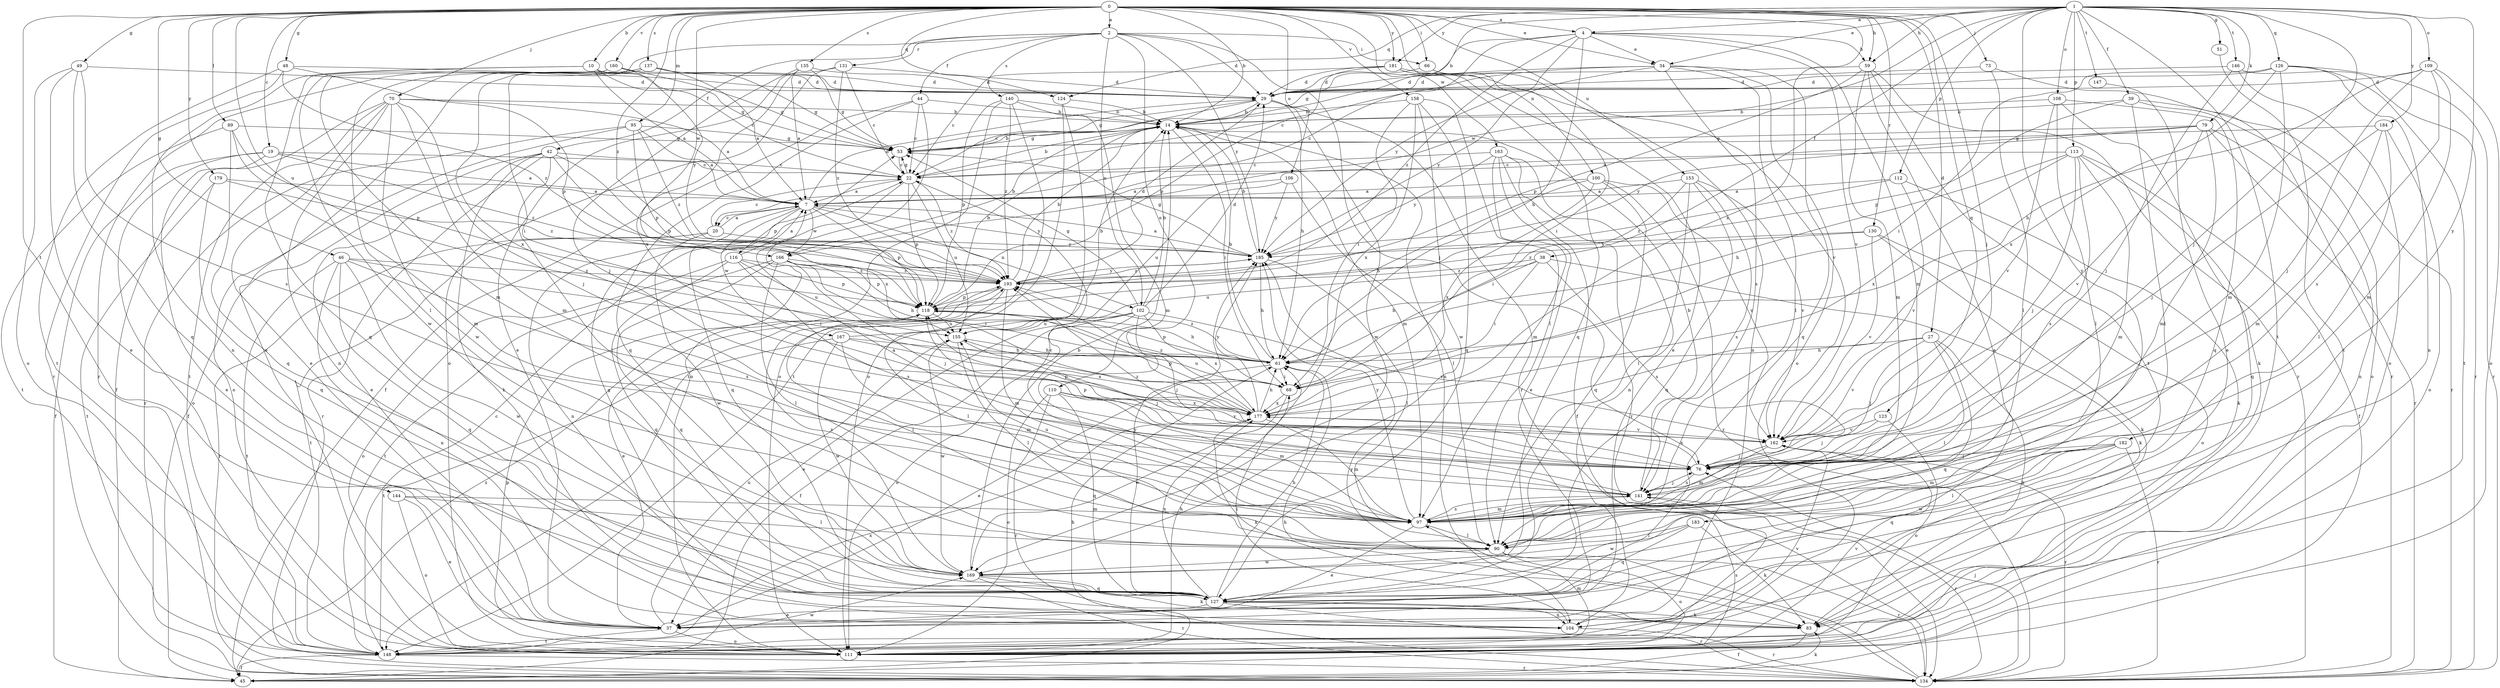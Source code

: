 strict digraph  {
0;
1;
2;
4;
7;
10;
14;
19;
20;
22;
27;
29;
34;
37;
38;
39;
42;
44;
45;
46;
48;
49;
51;
53;
59;
61;
66;
68;
70;
73;
76;
79;
83;
89;
90;
95;
97;
100;
102;
104;
106;
108;
109;
110;
111;
112;
113;
116;
118;
123;
124;
126;
127;
130;
131;
134;
135;
137;
140;
141;
144;
146;
147;
148;
153;
155;
158;
160;
162;
163;
166;
167;
169;
177;
179;
181;
182;
183;
184;
185;
193;
0 -> 2  [label=a];
0 -> 4  [label=a];
0 -> 10  [label=b];
0 -> 14  [label=b];
0 -> 19  [label=c];
0 -> 27  [label=d];
0 -> 34  [label=e];
0 -> 46  [label=g];
0 -> 48  [label=g];
0 -> 49  [label=g];
0 -> 59  [label=h];
0 -> 66  [label=i];
0 -> 70  [label=j];
0 -> 73  [label=j];
0 -> 76  [label=j];
0 -> 89  [label=l];
0 -> 95  [label=m];
0 -> 100  [label=n];
0 -> 106  [label=o];
0 -> 123  [label=q];
0 -> 124  [label=q];
0 -> 130  [label=r];
0 -> 135  [label=s];
0 -> 137  [label=s];
0 -> 144  [label=t];
0 -> 153  [label=u];
0 -> 155  [label=u];
0 -> 158  [label=v];
0 -> 160  [label=v];
0 -> 163  [label=w];
0 -> 166  [label=w];
0 -> 177  [label=x];
0 -> 179  [label=y];
0 -> 181  [label=y];
0 -> 193  [label=z];
1 -> 4  [label=a];
1 -> 14  [label=b];
1 -> 34  [label=e];
1 -> 38  [label=f];
1 -> 39  [label=f];
1 -> 51  [label=g];
1 -> 59  [label=h];
1 -> 76  [label=j];
1 -> 79  [label=k];
1 -> 108  [label=o];
1 -> 109  [label=o];
1 -> 112  [label=p];
1 -> 113  [label=p];
1 -> 124  [label=q];
1 -> 126  [label=q];
1 -> 146  [label=t];
1 -> 147  [label=t];
1 -> 148  [label=t];
1 -> 166  [label=w];
1 -> 181  [label=y];
1 -> 182  [label=y];
1 -> 183  [label=y];
1 -> 184  [label=y];
2 -> 29  [label=d];
2 -> 42  [label=f];
2 -> 44  [label=f];
2 -> 66  [label=i];
2 -> 76  [label=j];
2 -> 102  [label=n];
2 -> 110  [label=o];
2 -> 111  [label=o];
2 -> 131  [label=r];
2 -> 140  [label=s];
2 -> 185  [label=y];
4 -> 20  [label=c];
4 -> 34  [label=e];
4 -> 53  [label=g];
4 -> 59  [label=h];
4 -> 61  [label=h];
4 -> 97  [label=m];
4 -> 162  [label=v];
4 -> 185  [label=y];
4 -> 193  [label=z];
7 -> 20  [label=c];
7 -> 29  [label=d];
7 -> 102  [label=n];
7 -> 104  [label=n];
7 -> 116  [label=p];
7 -> 118  [label=p];
7 -> 166  [label=w];
7 -> 167  [label=w];
7 -> 185  [label=y];
10 -> 7  [label=a];
10 -> 22  [label=c];
10 -> 29  [label=d];
10 -> 53  [label=g];
10 -> 104  [label=n];
10 -> 127  [label=q];
14 -> 53  [label=g];
14 -> 68  [label=i];
14 -> 97  [label=m];
14 -> 104  [label=n];
19 -> 7  [label=a];
19 -> 22  [label=c];
19 -> 37  [label=e];
19 -> 45  [label=f];
19 -> 111  [label=o];
19 -> 193  [label=z];
20 -> 7  [label=a];
20 -> 22  [label=c];
20 -> 134  [label=r];
20 -> 148  [label=t];
20 -> 169  [label=w];
20 -> 185  [label=y];
22 -> 7  [label=a];
22 -> 14  [label=b];
22 -> 53  [label=g];
22 -> 118  [label=p];
22 -> 127  [label=q];
22 -> 155  [label=u];
22 -> 193  [label=z];
27 -> 61  [label=h];
27 -> 76  [label=j];
27 -> 83  [label=k];
27 -> 90  [label=l];
27 -> 127  [label=q];
27 -> 162  [label=v];
29 -> 14  [label=b];
29 -> 22  [label=c];
29 -> 53  [label=g];
29 -> 61  [label=h];
29 -> 134  [label=r];
29 -> 169  [label=w];
34 -> 22  [label=c];
34 -> 29  [label=d];
34 -> 90  [label=l];
34 -> 111  [label=o];
34 -> 127  [label=q];
34 -> 141  [label=s];
34 -> 185  [label=y];
37 -> 111  [label=o];
37 -> 148  [label=t];
37 -> 155  [label=u];
38 -> 61  [label=h];
38 -> 68  [label=i];
38 -> 83  [label=k];
38 -> 141  [label=s];
38 -> 155  [label=u];
38 -> 193  [label=z];
39 -> 14  [label=b];
39 -> 90  [label=l];
39 -> 111  [label=o];
39 -> 118  [label=p];
39 -> 134  [label=r];
42 -> 22  [label=c];
42 -> 37  [label=e];
42 -> 45  [label=f];
42 -> 83  [label=k];
42 -> 90  [label=l];
42 -> 118  [label=p];
42 -> 134  [label=r];
42 -> 177  [label=x];
44 -> 14  [label=b];
44 -> 22  [label=c];
44 -> 45  [label=f];
44 -> 111  [label=o];
44 -> 127  [label=q];
45 -> 61  [label=h];
45 -> 83  [label=k];
45 -> 193  [label=z];
46 -> 68  [label=i];
46 -> 104  [label=n];
46 -> 127  [label=q];
46 -> 141  [label=s];
46 -> 148  [label=t];
46 -> 169  [label=w];
46 -> 193  [label=z];
48 -> 29  [label=d];
48 -> 118  [label=p];
48 -> 134  [label=r];
48 -> 148  [label=t];
48 -> 193  [label=z];
49 -> 29  [label=d];
49 -> 37  [label=e];
49 -> 111  [label=o];
49 -> 127  [label=q];
49 -> 141  [label=s];
51 -> 148  [label=t];
53 -> 14  [label=b];
53 -> 22  [label=c];
59 -> 29  [label=d];
59 -> 37  [label=e];
59 -> 97  [label=m];
59 -> 118  [label=p];
59 -> 134  [label=r];
59 -> 148  [label=t];
61 -> 14  [label=b];
61 -> 37  [label=e];
61 -> 68  [label=i];
61 -> 118  [label=p];
61 -> 193  [label=z];
66 -> 29  [label=d];
66 -> 68  [label=i];
66 -> 104  [label=n];
68 -> 155  [label=u];
68 -> 169  [label=w];
68 -> 177  [label=x];
70 -> 7  [label=a];
70 -> 14  [label=b];
70 -> 37  [label=e];
70 -> 45  [label=f];
70 -> 76  [label=j];
70 -> 97  [label=m];
70 -> 104  [label=n];
70 -> 148  [label=t];
70 -> 169  [label=w];
73 -> 29  [label=d];
73 -> 90  [label=l];
73 -> 134  [label=r];
76 -> 118  [label=p];
76 -> 141  [label=s];
76 -> 177  [label=x];
76 -> 193  [label=z];
79 -> 7  [label=a];
79 -> 53  [label=g];
79 -> 97  [label=m];
79 -> 104  [label=n];
79 -> 134  [label=r];
79 -> 162  [label=v];
79 -> 185  [label=y];
83 -> 45  [label=f];
83 -> 53  [label=g];
89 -> 53  [label=g];
89 -> 97  [label=m];
89 -> 118  [label=p];
89 -> 127  [label=q];
89 -> 148  [label=t];
90 -> 111  [label=o];
90 -> 134  [label=r];
90 -> 169  [label=w];
95 -> 7  [label=a];
95 -> 53  [label=g];
95 -> 111  [label=o];
95 -> 118  [label=p];
95 -> 134  [label=r];
95 -> 193  [label=z];
97 -> 22  [label=c];
97 -> 37  [label=e];
97 -> 90  [label=l];
97 -> 141  [label=s];
97 -> 155  [label=u];
97 -> 185  [label=y];
100 -> 7  [label=a];
100 -> 61  [label=h];
100 -> 127  [label=q];
100 -> 134  [label=r];
100 -> 162  [label=v];
100 -> 177  [label=x];
102 -> 14  [label=b];
102 -> 29  [label=d];
102 -> 37  [label=e];
102 -> 45  [label=f];
102 -> 53  [label=g];
102 -> 76  [label=j];
102 -> 111  [label=o];
102 -> 155  [label=u];
102 -> 162  [label=v];
102 -> 177  [label=x];
104 -> 68  [label=i];
104 -> 134  [label=r];
106 -> 7  [label=a];
106 -> 90  [label=l];
106 -> 155  [label=u];
106 -> 185  [label=y];
108 -> 14  [label=b];
108 -> 83  [label=k];
108 -> 90  [label=l];
108 -> 127  [label=q];
108 -> 162  [label=v];
109 -> 29  [label=d];
109 -> 61  [label=h];
109 -> 76  [label=j];
109 -> 97  [label=m];
109 -> 111  [label=o];
109 -> 141  [label=s];
110 -> 97  [label=m];
110 -> 111  [label=o];
110 -> 127  [label=q];
110 -> 134  [label=r];
110 -> 162  [label=v];
110 -> 177  [label=x];
111 -> 61  [label=h];
111 -> 97  [label=m];
111 -> 118  [label=p];
111 -> 162  [label=v];
112 -> 7  [label=a];
112 -> 83  [label=k];
112 -> 162  [label=v];
112 -> 193  [label=z];
113 -> 22  [label=c];
113 -> 45  [label=f];
113 -> 61  [label=h];
113 -> 76  [label=j];
113 -> 97  [label=m];
113 -> 127  [label=q];
113 -> 141  [label=s];
113 -> 177  [label=x];
116 -> 7  [label=a];
116 -> 111  [label=o];
116 -> 118  [label=p];
116 -> 127  [label=q];
116 -> 141  [label=s];
116 -> 155  [label=u];
116 -> 193  [label=z];
118 -> 14  [label=b];
118 -> 61  [label=h];
118 -> 90  [label=l];
118 -> 155  [label=u];
123 -> 76  [label=j];
123 -> 111  [label=o];
123 -> 162  [label=v];
124 -> 14  [label=b];
124 -> 111  [label=o];
124 -> 148  [label=t];
126 -> 29  [label=d];
126 -> 68  [label=i];
126 -> 97  [label=m];
126 -> 104  [label=n];
126 -> 134  [label=r];
126 -> 148  [label=t];
126 -> 177  [label=x];
127 -> 37  [label=e];
127 -> 61  [label=h];
127 -> 83  [label=k];
127 -> 104  [label=n];
127 -> 134  [label=r];
127 -> 177  [label=x];
127 -> 185  [label=y];
130 -> 83  [label=k];
130 -> 111  [label=o];
130 -> 162  [label=v];
130 -> 185  [label=y];
130 -> 193  [label=z];
131 -> 22  [label=c];
131 -> 29  [label=d];
131 -> 37  [label=e];
131 -> 111  [label=o];
131 -> 193  [label=z];
134 -> 61  [label=h];
134 -> 76  [label=j];
134 -> 185  [label=y];
135 -> 7  [label=a];
135 -> 29  [label=d];
135 -> 53  [label=g];
135 -> 76  [label=j];
135 -> 177  [label=x];
137 -> 7  [label=a];
137 -> 29  [label=d];
137 -> 53  [label=g];
137 -> 68  [label=i];
137 -> 90  [label=l];
137 -> 134  [label=r];
137 -> 177  [label=x];
140 -> 14  [label=b];
140 -> 97  [label=m];
140 -> 111  [label=o];
140 -> 118  [label=p];
140 -> 148  [label=t];
140 -> 193  [label=z];
141 -> 7  [label=a];
141 -> 14  [label=b];
141 -> 76  [label=j];
141 -> 97  [label=m];
141 -> 134  [label=r];
144 -> 37  [label=e];
144 -> 90  [label=l];
144 -> 97  [label=m];
144 -> 111  [label=o];
146 -> 29  [label=d];
146 -> 76  [label=j];
146 -> 111  [label=o];
146 -> 134  [label=r];
147 -> 37  [label=e];
148 -> 22  [label=c];
148 -> 45  [label=f];
148 -> 134  [label=r];
148 -> 141  [label=s];
148 -> 162  [label=v];
148 -> 169  [label=w];
148 -> 177  [label=x];
153 -> 7  [label=a];
153 -> 68  [label=i];
153 -> 90  [label=l];
153 -> 127  [label=q];
153 -> 141  [label=s];
153 -> 162  [label=v];
155 -> 61  [label=h];
155 -> 76  [label=j];
155 -> 90  [label=l];
155 -> 169  [label=w];
158 -> 14  [label=b];
158 -> 68  [label=i];
158 -> 90  [label=l];
158 -> 127  [label=q];
158 -> 169  [label=w];
158 -> 177  [label=x];
160 -> 29  [label=d];
160 -> 53  [label=g];
160 -> 97  [label=m];
160 -> 169  [label=w];
160 -> 185  [label=y];
162 -> 76  [label=j];
162 -> 97  [label=m];
162 -> 118  [label=p];
162 -> 134  [label=r];
163 -> 22  [label=c];
163 -> 37  [label=e];
163 -> 45  [label=f];
163 -> 97  [label=m];
163 -> 104  [label=n];
163 -> 134  [label=r];
163 -> 185  [label=y];
166 -> 14  [label=b];
166 -> 61  [label=h];
166 -> 68  [label=i];
166 -> 76  [label=j];
166 -> 90  [label=l];
166 -> 118  [label=p];
166 -> 127  [label=q];
166 -> 148  [label=t];
166 -> 193  [label=z];
167 -> 14  [label=b];
167 -> 61  [label=h];
167 -> 97  [label=m];
167 -> 148  [label=t];
167 -> 169  [label=w];
167 -> 177  [label=x];
169 -> 14  [label=b];
169 -> 83  [label=k];
169 -> 127  [label=q];
169 -> 134  [label=r];
169 -> 193  [label=z];
177 -> 61  [label=h];
177 -> 83  [label=k];
177 -> 97  [label=m];
177 -> 118  [label=p];
177 -> 162  [label=v];
177 -> 185  [label=y];
177 -> 193  [label=z];
179 -> 7  [label=a];
179 -> 127  [label=q];
179 -> 148  [label=t];
179 -> 193  [label=z];
181 -> 22  [label=c];
181 -> 29  [label=d];
181 -> 37  [label=e];
181 -> 118  [label=p];
181 -> 127  [label=q];
181 -> 162  [label=v];
182 -> 76  [label=j];
182 -> 90  [label=l];
182 -> 97  [label=m];
182 -> 127  [label=q];
182 -> 134  [label=r];
182 -> 169  [label=w];
183 -> 83  [label=k];
183 -> 90  [label=l];
183 -> 127  [label=q];
183 -> 169  [label=w];
184 -> 53  [label=g];
184 -> 76  [label=j];
184 -> 90  [label=l];
184 -> 97  [label=m];
184 -> 111  [label=o];
185 -> 7  [label=a];
185 -> 14  [label=b];
185 -> 53  [label=g];
185 -> 61  [label=h];
185 -> 90  [label=l];
185 -> 193  [label=z];
193 -> 14  [label=b];
193 -> 29  [label=d];
193 -> 37  [label=e];
193 -> 90  [label=l];
193 -> 97  [label=m];
193 -> 118  [label=p];
193 -> 185  [label=y];
}

